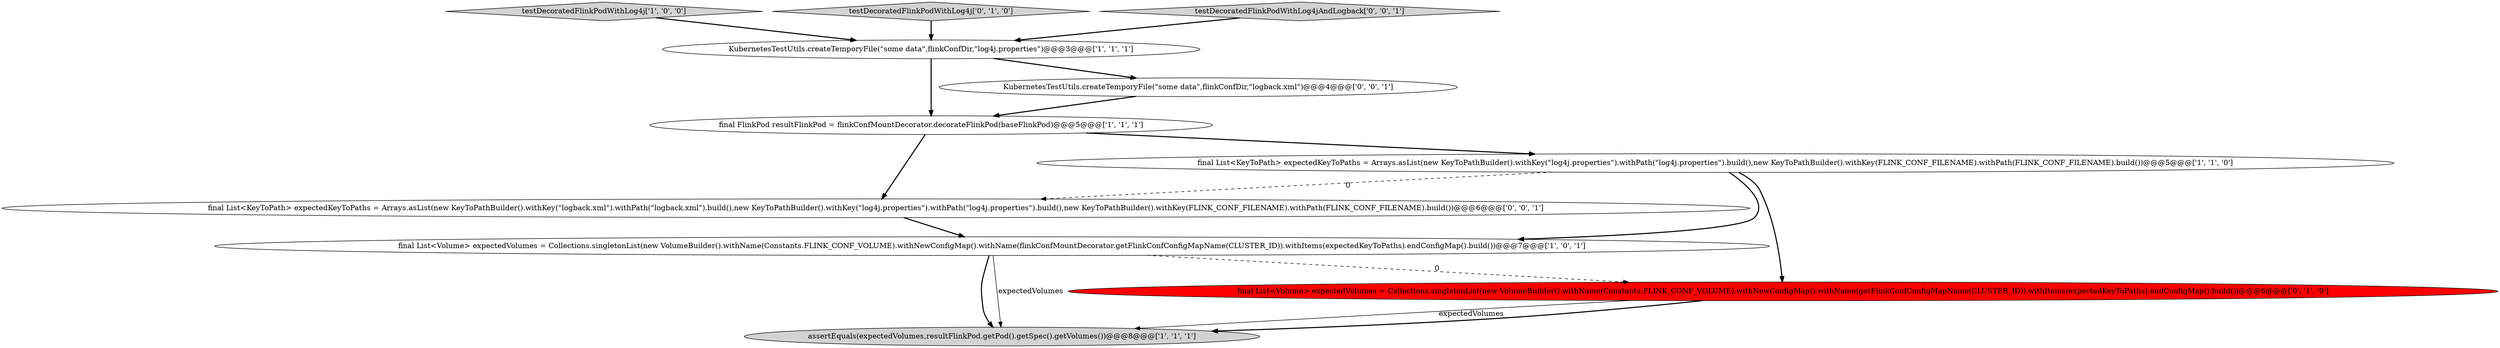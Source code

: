 digraph {
6 [style = filled, label = "final List<Volume> expectedVolumes = Collections.singletonList(new VolumeBuilder().withName(Constants.FLINK_CONF_VOLUME).withNewConfigMap().withName(getFlinkConfConfigMapName(CLUSTER_ID)).withItems(expectedKeyToPaths).endConfigMap().build())@@@6@@@['0', '1', '0']", fillcolor = red, shape = ellipse image = "AAA1AAABBB2BBB"];
1 [style = filled, label = "final List<Volume> expectedVolumes = Collections.singletonList(new VolumeBuilder().withName(Constants.FLINK_CONF_VOLUME).withNewConfigMap().withName(flinkConfMountDecorator.getFlinkConfConfigMapName(CLUSTER_ID)).withItems(expectedKeyToPaths).endConfigMap().build())@@@7@@@['1', '0', '1']", fillcolor = white, shape = ellipse image = "AAA0AAABBB1BBB"];
5 [style = filled, label = "testDecoratedFlinkPodWithLog4j['1', '0', '0']", fillcolor = lightgray, shape = diamond image = "AAA0AAABBB1BBB"];
7 [style = filled, label = "testDecoratedFlinkPodWithLog4j['0', '1', '0']", fillcolor = lightgray, shape = diamond image = "AAA0AAABBB2BBB"];
10 [style = filled, label = "testDecoratedFlinkPodWithLog4jAndLogback['0', '0', '1']", fillcolor = lightgray, shape = diamond image = "AAA0AAABBB3BBB"];
9 [style = filled, label = "final List<KeyToPath> expectedKeyToPaths = Arrays.asList(new KeyToPathBuilder().withKey(\"logback.xml\").withPath(\"logback.xml\").build(),new KeyToPathBuilder().withKey(\"log4j.properties\").withPath(\"log4j.properties\").build(),new KeyToPathBuilder().withKey(FLINK_CONF_FILENAME).withPath(FLINK_CONF_FILENAME).build())@@@6@@@['0', '0', '1']", fillcolor = white, shape = ellipse image = "AAA0AAABBB3BBB"];
3 [style = filled, label = "final FlinkPod resultFlinkPod = flinkConfMountDecorator.decorateFlinkPod(baseFlinkPod)@@@5@@@['1', '1', '1']", fillcolor = white, shape = ellipse image = "AAA0AAABBB1BBB"];
4 [style = filled, label = "assertEquals(expectedVolumes,resultFlinkPod.getPod().getSpec().getVolumes())@@@8@@@['1', '1', '1']", fillcolor = lightgray, shape = ellipse image = "AAA0AAABBB1BBB"];
0 [style = filled, label = "final List<KeyToPath> expectedKeyToPaths = Arrays.asList(new KeyToPathBuilder().withKey(\"log4j.properties\").withPath(\"log4j.properties\").build(),new KeyToPathBuilder().withKey(FLINK_CONF_FILENAME).withPath(FLINK_CONF_FILENAME).build())@@@5@@@['1', '1', '0']", fillcolor = white, shape = ellipse image = "AAA0AAABBB1BBB"];
2 [style = filled, label = "KubernetesTestUtils.createTemporyFile(\"some data\",flinkConfDir,\"log4j.properties\")@@@3@@@['1', '1', '1']", fillcolor = white, shape = ellipse image = "AAA0AAABBB1BBB"];
8 [style = filled, label = "KubernetesTestUtils.createTemporyFile(\"some data\",flinkConfDir,\"logback.xml\")@@@4@@@['0', '0', '1']", fillcolor = white, shape = ellipse image = "AAA0AAABBB3BBB"];
3->9 [style = bold, label=""];
6->4 [style = solid, label="expectedVolumes"];
6->4 [style = bold, label=""];
5->2 [style = bold, label=""];
1->4 [style = bold, label=""];
10->2 [style = bold, label=""];
0->9 [style = dashed, label="0"];
9->1 [style = bold, label=""];
0->6 [style = bold, label=""];
7->2 [style = bold, label=""];
0->1 [style = bold, label=""];
1->6 [style = dashed, label="0"];
3->0 [style = bold, label=""];
2->3 [style = bold, label=""];
2->8 [style = bold, label=""];
1->4 [style = solid, label="expectedVolumes"];
8->3 [style = bold, label=""];
}
